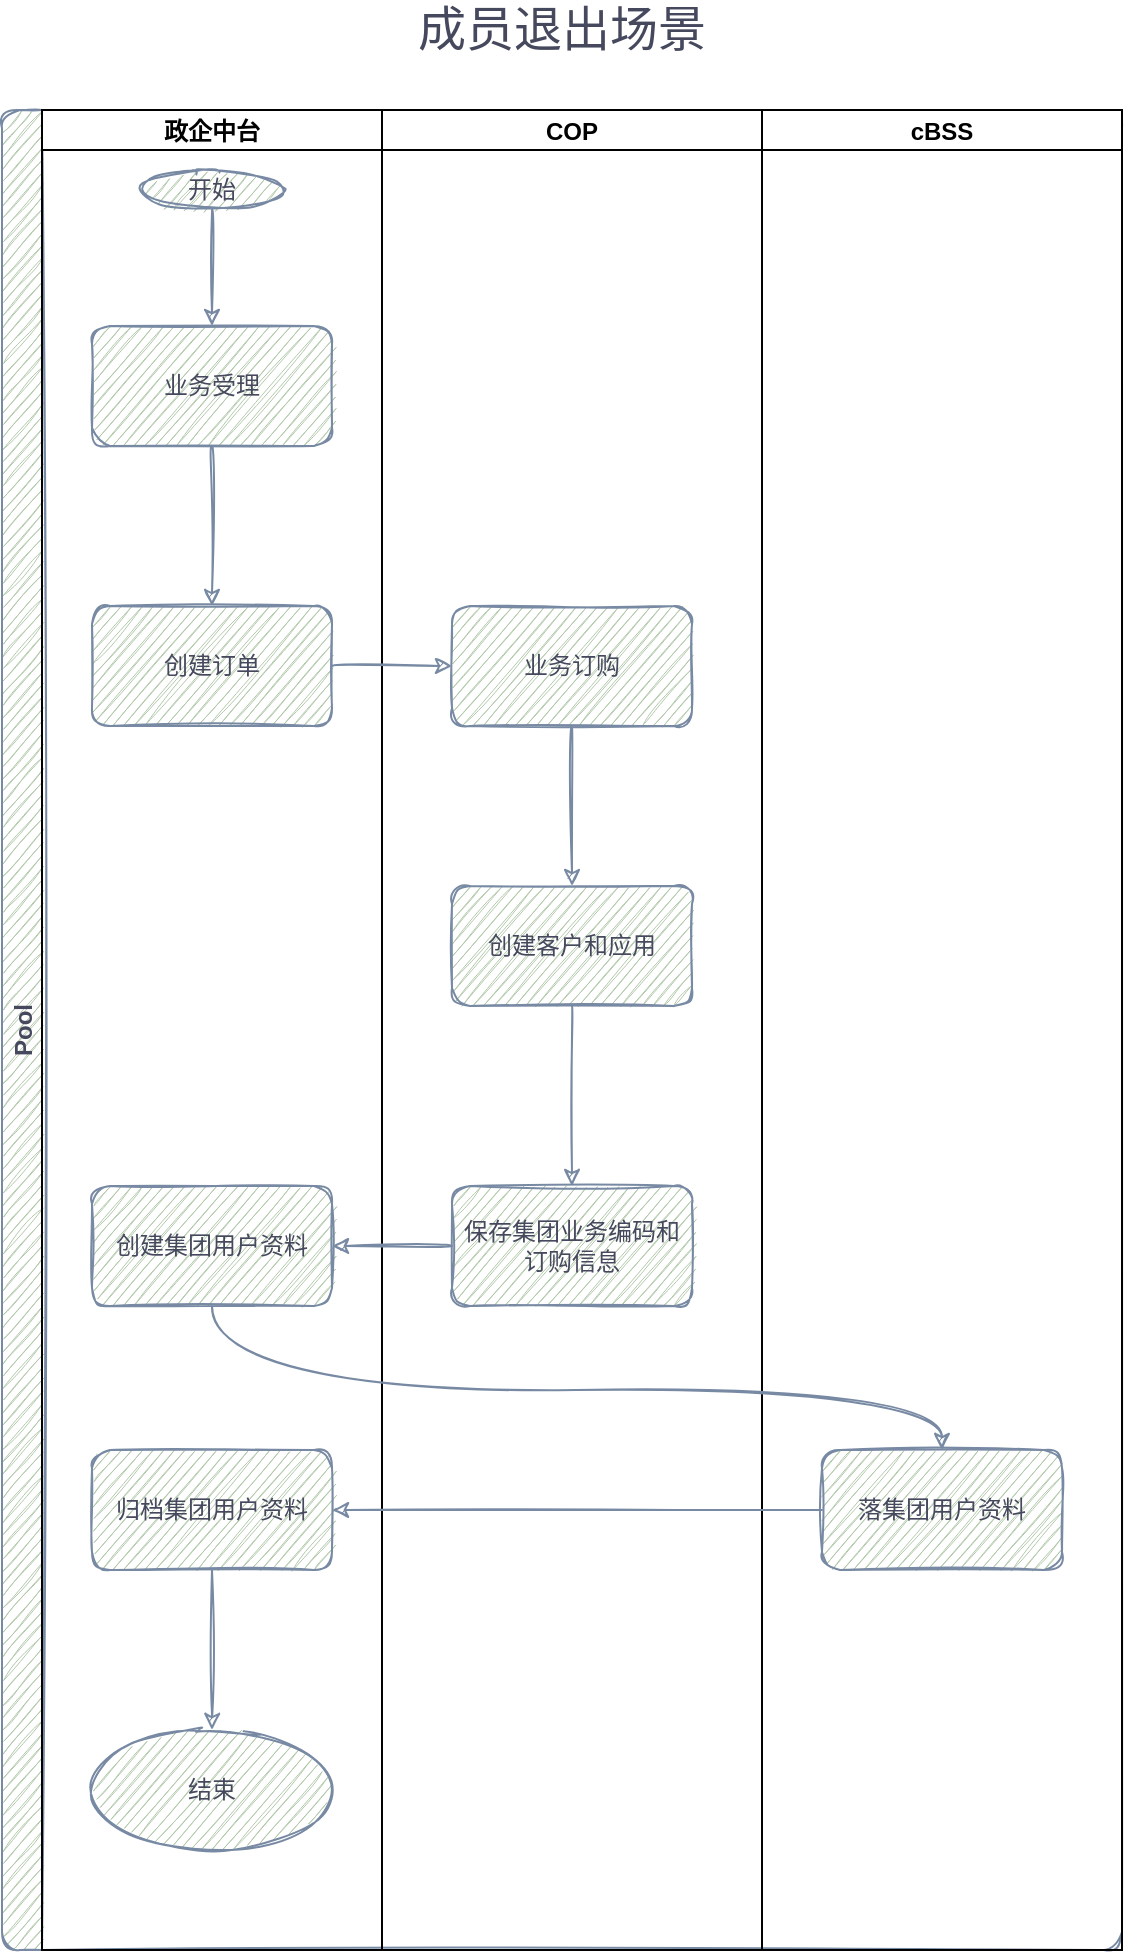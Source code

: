 <mxfile version="16.0.0" type="github">
  <diagram id="AQs0_HGANbOGJDL-8EO8" name="第 1 页">
    <mxGraphModel dx="1422" dy="794" grid="1" gridSize="10" guides="1" tooltips="1" connect="1" arrows="1" fold="1" page="1" pageScale="1" pageWidth="827" pageHeight="1169" math="0" shadow="0">
      <root>
        <mxCell id="0" />
        <mxCell id="1" parent="0" />
        <mxCell id="dL_FQWBsdSnmqdfYzC1j-1" value="&lt;span style=&quot;font-size: 24px&quot;&gt;成员退出场景&lt;/span&gt;" style="text;html=1;strokeColor=none;fillColor=none;align=center;verticalAlign=middle;whiteSpace=wrap;rounded=0;sketch=1;fontColor=#46495D;" vertex="1" parent="1">
          <mxGeometry x="340" y="100" width="180" height="20" as="geometry" />
        </mxCell>
        <mxCell id="dL_FQWBsdSnmqdfYzC1j-2" value="Pool" style="swimlane;childLayout=stackLayout;resizeParent=1;resizeParentMax=0;startSize=20;horizontal=0;horizontalStack=1;rounded=1;sketch=1;fontColor=#46495D;strokeColor=#788AA3;fillColor=#B2C9AB;" vertex="1" parent="1">
          <mxGeometry x="150" y="150" width="560" height="920" as="geometry" />
        </mxCell>
        <mxCell id="dL_FQWBsdSnmqdfYzC1j-3" value="政企中台" style="swimlane;startSize=20;" vertex="1" parent="dL_FQWBsdSnmqdfYzC1j-2">
          <mxGeometry x="20" width="170" height="920" as="geometry" />
        </mxCell>
        <mxCell id="dL_FQWBsdSnmqdfYzC1j-4" value="" style="edgeStyle=orthogonalEdgeStyle;curved=1;rounded=1;sketch=1;orthogonalLoop=1;jettySize=auto;html=1;fontColor=#46495D;strokeColor=#788AA3;fillColor=#B2C9AB;" edge="1" parent="dL_FQWBsdSnmqdfYzC1j-3" source="dL_FQWBsdSnmqdfYzC1j-5" target="dL_FQWBsdSnmqdfYzC1j-7">
          <mxGeometry relative="1" as="geometry" />
        </mxCell>
        <mxCell id="dL_FQWBsdSnmqdfYzC1j-5" value="开始" style="ellipse;whiteSpace=wrap;html=1;rounded=1;sketch=1;fontColor=#46495D;strokeColor=#788AA3;fillColor=#B2C9AB;" vertex="1" parent="dL_FQWBsdSnmqdfYzC1j-3">
          <mxGeometry x="50" y="30" width="70" height="20" as="geometry" />
        </mxCell>
        <mxCell id="dL_FQWBsdSnmqdfYzC1j-6" value="" style="edgeStyle=orthogonalEdgeStyle;curved=1;rounded=1;sketch=1;orthogonalLoop=1;jettySize=auto;html=1;fontColor=#46495D;strokeColor=#788AA3;fillColor=#B2C9AB;" edge="1" parent="dL_FQWBsdSnmqdfYzC1j-3" source="dL_FQWBsdSnmqdfYzC1j-7" target="dL_FQWBsdSnmqdfYzC1j-8">
          <mxGeometry relative="1" as="geometry" />
        </mxCell>
        <mxCell id="dL_FQWBsdSnmqdfYzC1j-7" value="业务受理" style="whiteSpace=wrap;html=1;rounded=1;fontColor=#46495D;strokeColor=#788AA3;fillColor=#B2C9AB;sketch=1;" vertex="1" parent="dL_FQWBsdSnmqdfYzC1j-3">
          <mxGeometry x="25" y="108" width="120" height="60" as="geometry" />
        </mxCell>
        <mxCell id="dL_FQWBsdSnmqdfYzC1j-8" value="创建订单" style="whiteSpace=wrap;html=1;rounded=1;fontColor=#46495D;strokeColor=#788AA3;fillColor=#B2C9AB;sketch=1;" vertex="1" parent="dL_FQWBsdSnmqdfYzC1j-3">
          <mxGeometry x="25" y="248" width="120" height="60" as="geometry" />
        </mxCell>
        <mxCell id="dL_FQWBsdSnmqdfYzC1j-9" value="" style="edgeStyle=orthogonalEdgeStyle;curved=1;rounded=1;sketch=1;orthogonalLoop=1;jettySize=auto;html=1;fontColor=#46495D;strokeColor=#788AA3;fillColor=#B2C9AB;" edge="1" parent="dL_FQWBsdSnmqdfYzC1j-3" target="dL_FQWBsdSnmqdfYzC1j-10">
          <mxGeometry relative="1" as="geometry">
            <mxPoint x="85" y="730" as="sourcePoint" />
          </mxGeometry>
        </mxCell>
        <mxCell id="dL_FQWBsdSnmqdfYzC1j-10" value="结束" style="ellipse;whiteSpace=wrap;html=1;rounded=1;fontColor=#46495D;strokeColor=#788AA3;fillColor=#B2C9AB;sketch=1;" vertex="1" parent="dL_FQWBsdSnmqdfYzC1j-3">
          <mxGeometry x="25" y="810" width="120" height="60" as="geometry" />
        </mxCell>
        <mxCell id="dL_FQWBsdSnmqdfYzC1j-11" value="COP" style="swimlane;startSize=20;" vertex="1" parent="dL_FQWBsdSnmqdfYzC1j-2">
          <mxGeometry x="190" width="190" height="920" as="geometry" />
        </mxCell>
        <mxCell id="dL_FQWBsdSnmqdfYzC1j-12" value="" style="edgeStyle=orthogonalEdgeStyle;curved=1;rounded=1;sketch=1;orthogonalLoop=1;jettySize=auto;html=1;fontColor=#46495D;strokeColor=#788AA3;fillColor=#B2C9AB;" edge="1" parent="dL_FQWBsdSnmqdfYzC1j-11" source="dL_FQWBsdSnmqdfYzC1j-13" target="dL_FQWBsdSnmqdfYzC1j-14">
          <mxGeometry relative="1" as="geometry" />
        </mxCell>
        <mxCell id="dL_FQWBsdSnmqdfYzC1j-13" value="业务订购" style="whiteSpace=wrap;html=1;rounded=1;fontColor=#46495D;strokeColor=#788AA3;fillColor=#B2C9AB;sketch=1;" vertex="1" parent="dL_FQWBsdSnmqdfYzC1j-11">
          <mxGeometry x="35" y="248" width="120" height="60" as="geometry" />
        </mxCell>
        <mxCell id="dL_FQWBsdSnmqdfYzC1j-14" value="创建客户和应用" style="whiteSpace=wrap;html=1;rounded=1;fontColor=#46495D;strokeColor=#788AA3;fillColor=#B2C9AB;sketch=1;" vertex="1" parent="dL_FQWBsdSnmqdfYzC1j-11">
          <mxGeometry x="35" y="388" width="120" height="60" as="geometry" />
        </mxCell>
        <mxCell id="dL_FQWBsdSnmqdfYzC1j-15" value="cBSS" style="swimlane;startSize=20;" vertex="1" parent="dL_FQWBsdSnmqdfYzC1j-2">
          <mxGeometry x="380" width="180" height="920" as="geometry" />
        </mxCell>
        <mxCell id="dL_FQWBsdSnmqdfYzC1j-16" value="落集团用户资料" style="whiteSpace=wrap;html=1;rounded=1;fontColor=#46495D;strokeColor=#788AA3;fillColor=#B2C9AB;sketch=1;" vertex="1" parent="dL_FQWBsdSnmqdfYzC1j-15">
          <mxGeometry x="30" y="670" width="120" height="60" as="geometry" />
        </mxCell>
        <mxCell id="dL_FQWBsdSnmqdfYzC1j-17" value="创建集团用户资料" style="whiteSpace=wrap;html=1;rounded=1;fontColor=#46495D;strokeColor=#788AA3;fillColor=#B2C9AB;sketch=1;" vertex="1" parent="dL_FQWBsdSnmqdfYzC1j-15">
          <mxGeometry x="-335" y="538" width="120" height="60" as="geometry" />
        </mxCell>
        <mxCell id="dL_FQWBsdSnmqdfYzC1j-18" value="保存集团业务编码和订购信息" style="whiteSpace=wrap;html=1;rounded=1;fontColor=#46495D;strokeColor=#788AA3;fillColor=#B2C9AB;sketch=1;" vertex="1" parent="dL_FQWBsdSnmqdfYzC1j-15">
          <mxGeometry x="-155" y="538" width="120" height="60" as="geometry" />
        </mxCell>
        <mxCell id="dL_FQWBsdSnmqdfYzC1j-19" value="归档集团用户资料" style="whiteSpace=wrap;html=1;rounded=1;fontColor=#46495D;strokeColor=#788AA3;fillColor=#B2C9AB;sketch=1;" vertex="1" parent="dL_FQWBsdSnmqdfYzC1j-15">
          <mxGeometry x="-335" y="670" width="120" height="60" as="geometry" />
        </mxCell>
        <mxCell id="dL_FQWBsdSnmqdfYzC1j-20" value="" style="edgeStyle=orthogonalEdgeStyle;curved=1;rounded=1;sketch=1;orthogonalLoop=1;jettySize=auto;html=1;fontColor=#46495D;strokeColor=#788AA3;fillColor=#B2C9AB;" edge="1" parent="dL_FQWBsdSnmqdfYzC1j-2" source="dL_FQWBsdSnmqdfYzC1j-8" target="dL_FQWBsdSnmqdfYzC1j-13">
          <mxGeometry relative="1" as="geometry" />
        </mxCell>
        <mxCell id="dL_FQWBsdSnmqdfYzC1j-21" value="" style="edgeStyle=orthogonalEdgeStyle;curved=1;rounded=1;sketch=1;orthogonalLoop=1;jettySize=auto;html=1;fontColor=#46495D;strokeColor=#788AA3;fillColor=#B2C9AB;" edge="1" parent="dL_FQWBsdSnmqdfYzC1j-2">
          <mxGeometry relative="1" as="geometry">
            <mxPoint x="225" y="568" as="sourcePoint" />
            <mxPoint x="165" y="568" as="targetPoint" />
          </mxGeometry>
        </mxCell>
        <mxCell id="dL_FQWBsdSnmqdfYzC1j-22" value="" style="edgeStyle=orthogonalEdgeStyle;curved=1;rounded=1;sketch=1;orthogonalLoop=1;jettySize=auto;html=1;fontColor=#46495D;strokeColor=#788AA3;fillColor=#B2C9AB;exitX=0.5;exitY=1;exitDx=0;exitDy=0;" edge="1" parent="dL_FQWBsdSnmqdfYzC1j-2" target="dL_FQWBsdSnmqdfYzC1j-16">
          <mxGeometry relative="1" as="geometry">
            <mxPoint x="105" y="598" as="sourcePoint" />
            <Array as="points">
              <mxPoint x="105" y="640" />
              <mxPoint x="470" y="640" />
            </Array>
          </mxGeometry>
        </mxCell>
        <mxCell id="dL_FQWBsdSnmqdfYzC1j-23" value="" style="edgeStyle=orthogonalEdgeStyle;curved=1;rounded=1;sketch=1;orthogonalLoop=1;jettySize=auto;html=1;fontColor=#46495D;strokeColor=#788AA3;fillColor=#B2C9AB;" edge="1" parent="dL_FQWBsdSnmqdfYzC1j-2" source="dL_FQWBsdSnmqdfYzC1j-16">
          <mxGeometry relative="1" as="geometry">
            <mxPoint x="165" y="700" as="targetPoint" />
          </mxGeometry>
        </mxCell>
        <mxCell id="dL_FQWBsdSnmqdfYzC1j-24" value="" style="edgeStyle=orthogonalEdgeStyle;curved=1;rounded=1;sketch=1;orthogonalLoop=1;jettySize=auto;html=1;fontColor=#46495D;strokeColor=#788AA3;fillColor=#B2C9AB;" edge="1" parent="dL_FQWBsdSnmqdfYzC1j-2" source="dL_FQWBsdSnmqdfYzC1j-14" target="dL_FQWBsdSnmqdfYzC1j-18">
          <mxGeometry relative="1" as="geometry" />
        </mxCell>
      </root>
    </mxGraphModel>
  </diagram>
</mxfile>
